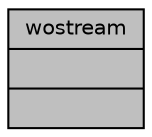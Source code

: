 digraph "wostream"
{
 // INTERACTIVE_SVG=YES
  bgcolor="transparent";
  edge [fontname="Helvetica",fontsize="10",labelfontname="Helvetica",labelfontsize="10"];
  node [fontname="Helvetica",fontsize="10",shape=record];
  Node1 [label="{wostream\n||}",height=0.2,width=0.4,color="black", fillcolor="grey75", style="filled", fontcolor="black"];
}
